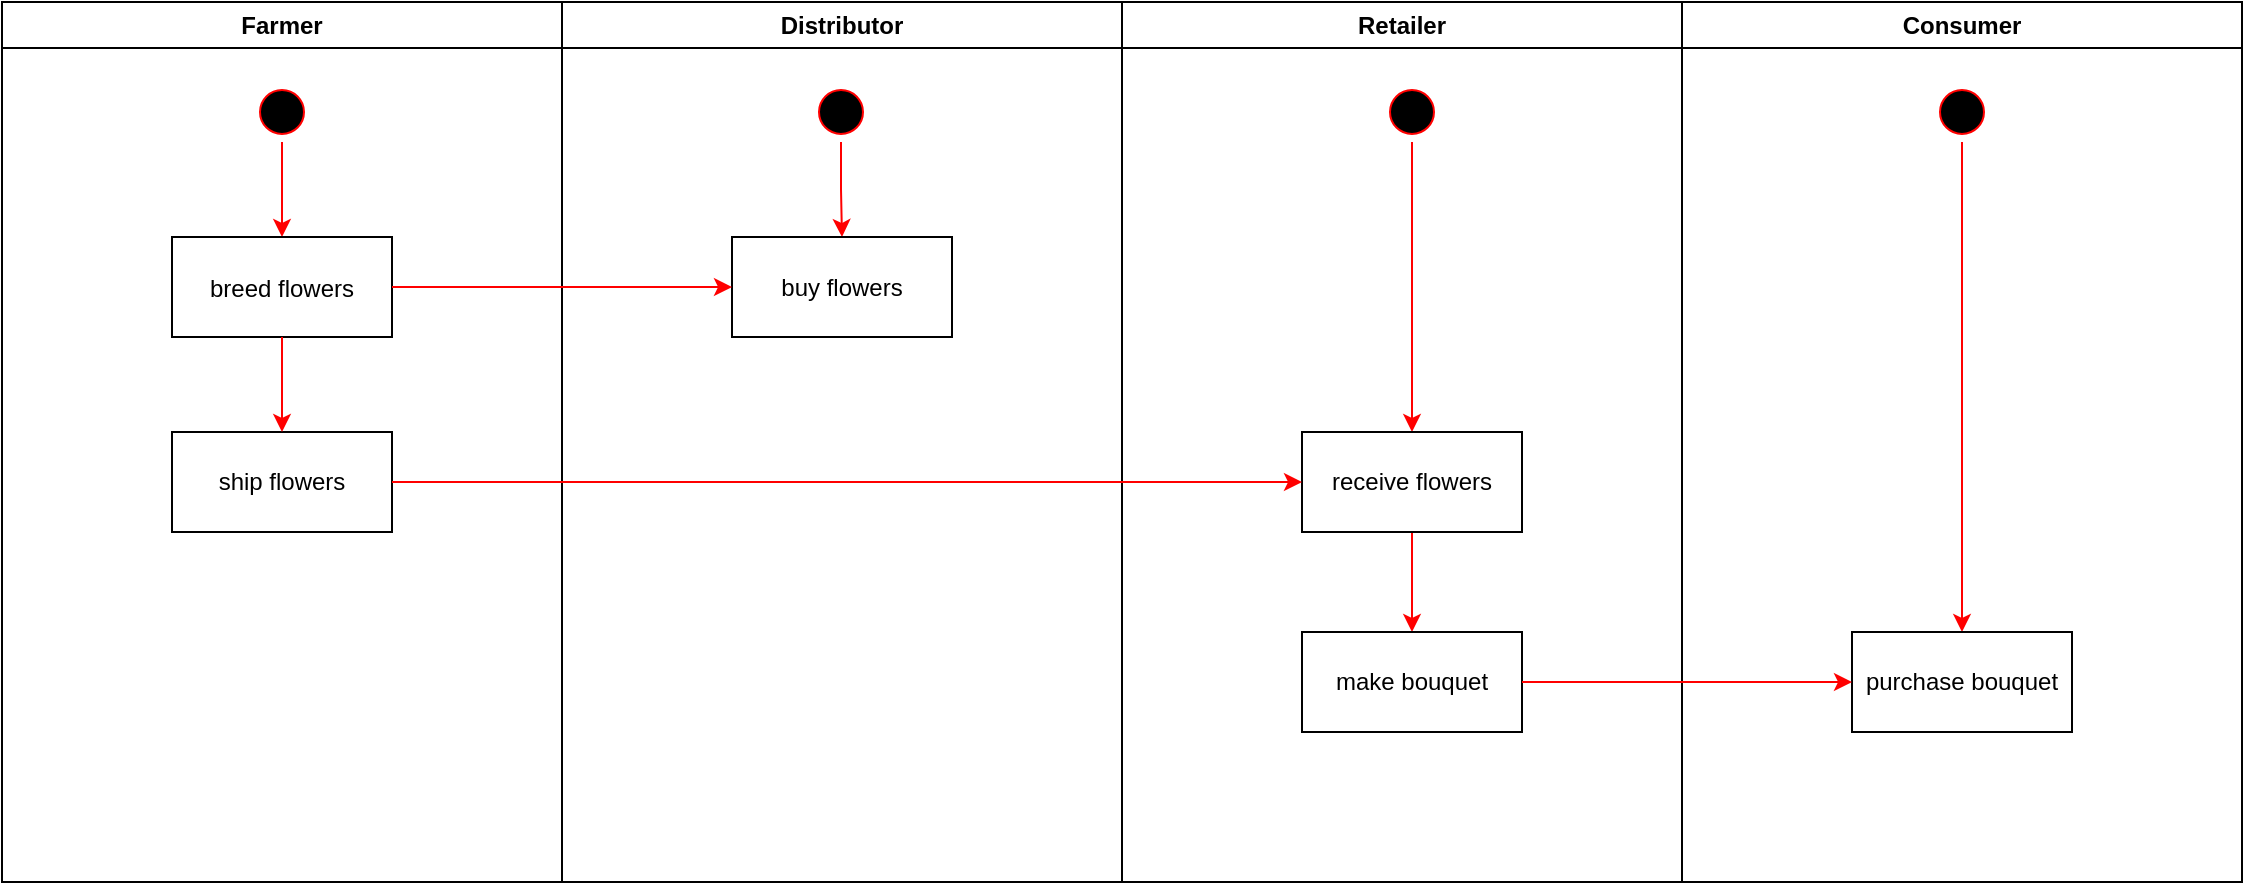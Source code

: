 <mxfile version="10.6.5" type="google"><diagram name="Page-1" id="e7e014a7-5840-1c2e-5031-d8a46d1fe8dd"><mxGraphModel dx="918" dy="625" grid="1" gridSize="10" guides="1" tooltips="1" connect="1" arrows="1" fold="1" page="1" pageScale="1" pageWidth="1169" pageHeight="826" background="#ffffff" math="0" shadow="0"><root><mxCell id="0"/><mxCell id="1" parent="0"/><mxCell id="2" value="Farmer" style="swimlane;whiteSpace=wrap" parent="1" vertex="1"><mxGeometry x="40" y="120" width="280" height="440" as="geometry"/></mxCell><mxCell id="uy5NUJ3Wlpkd78Hx0WO5-53" style="edgeStyle=orthogonalEdgeStyle;rounded=0;orthogonalLoop=1;jettySize=auto;html=1;exitX=0.5;exitY=1;exitDx=0;exitDy=0;entryX=0.5;entryY=0;entryDx=0;entryDy=0;strokeColor=#FF0000;" parent="2" source="5" target="7" edge="1"><mxGeometry relative="1" as="geometry"/></mxCell><mxCell id="5" value="" style="ellipse;shape=startState;fillColor=#000000;strokeColor=#ff0000;" parent="2" vertex="1"><mxGeometry x="125" y="40" width="30" height="30" as="geometry"/></mxCell><mxCell id="7" value="breed flowers" style="" parent="2" vertex="1"><mxGeometry x="85" y="117.5" width="110" height="50" as="geometry"/></mxCell><mxCell id="uy5NUJ3Wlpkd78Hx0WO5-59" value="ship flowers" style="rounded=0;whiteSpace=wrap;html=1;" parent="2" vertex="1"><mxGeometry x="85" y="215" width="110" height="50" as="geometry"/></mxCell><mxCell id="uy5NUJ3Wlpkd78Hx0WO5-60" style="edgeStyle=orthogonalEdgeStyle;rounded=0;orthogonalLoop=1;jettySize=auto;html=1;exitX=0.5;exitY=1;exitDx=0;exitDy=0;entryX=0.5;entryY=0;entryDx=0;entryDy=0;strokeColor=#FF0000;" parent="2" source="7" target="uy5NUJ3Wlpkd78Hx0WO5-59" edge="1"><mxGeometry relative="1" as="geometry"/></mxCell><mxCell id="3" value="Distributor" style="swimlane;whiteSpace=wrap" parent="1" vertex="1"><mxGeometry x="320" y="120" width="280" height="440" as="geometry"/></mxCell><mxCell id="uy5NUJ3Wlpkd78Hx0WO5-58" style="edgeStyle=orthogonalEdgeStyle;rounded=0;orthogonalLoop=1;jettySize=auto;html=1;exitX=0.5;exitY=1;exitDx=0;exitDy=0;entryX=0.5;entryY=0;entryDx=0;entryDy=0;strokeColor=#FF0000;" parent="3" source="13" target="uy5NUJ3Wlpkd78Hx0WO5-55" edge="1"><mxGeometry relative="1" as="geometry"/></mxCell><mxCell id="13" value="" style="ellipse;shape=startState;fillColor=#000000;strokeColor=#ff0000;" parent="3" vertex="1"><mxGeometry x="124.5" y="40" width="30" height="30" as="geometry"/></mxCell><mxCell id="uy5NUJ3Wlpkd78Hx0WO5-55" value="buy flowers" style="rounded=0;whiteSpace=wrap;html=1;" parent="3" vertex="1"><mxGeometry x="85" y="117.5" width="110" height="50" as="geometry"/></mxCell><mxCell id="4" value="Retailer" style="swimlane;whiteSpace=wrap" parent="1" vertex="1"><mxGeometry x="600" y="120" width="280" height="440" as="geometry"><mxRectangle x="724.5" y="128" width="70" height="23" as="alternateBounds"/></mxGeometry></mxCell><mxCell id="uy5NUJ3Wlpkd78Hx0WO5-65" style="edgeStyle=orthogonalEdgeStyle;rounded=0;orthogonalLoop=1;jettySize=auto;html=1;exitX=0.5;exitY=1;exitDx=0;exitDy=0;entryX=0.5;entryY=0;entryDx=0;entryDy=0;strokeColor=#FF0000;" parent="4" source="uy5NUJ3Wlpkd78Hx0WO5-61" target="uy5NUJ3Wlpkd78Hx0WO5-62" edge="1"><mxGeometry relative="1" as="geometry"/></mxCell><mxCell id="uy5NUJ3Wlpkd78Hx0WO5-61" value="" style="ellipse;shape=startState;fillColor=#000000;strokeColor=#ff0000;" parent="4" vertex="1"><mxGeometry x="130" y="40" width="30" height="30" as="geometry"/></mxCell><mxCell id="uy5NUJ3Wlpkd78Hx0WO5-67" style="edgeStyle=orthogonalEdgeStyle;rounded=0;orthogonalLoop=1;jettySize=auto;html=1;exitX=0.5;exitY=1;exitDx=0;exitDy=0;entryX=0.5;entryY=0;entryDx=0;entryDy=0;strokeColor=#FF0000;" parent="4" source="uy5NUJ3Wlpkd78Hx0WO5-62" target="uy5NUJ3Wlpkd78Hx0WO5-66" edge="1"><mxGeometry relative="1" as="geometry"/></mxCell><mxCell id="uy5NUJ3Wlpkd78Hx0WO5-62" value="receive flowers" style="rounded=0;whiteSpace=wrap;html=1;" parent="4" vertex="1"><mxGeometry x="90" y="215" width="110" height="50" as="geometry"/></mxCell><mxCell id="uy5NUJ3Wlpkd78Hx0WO5-66" value="make bouquet" style="rounded=0;whiteSpace=wrap;html=1;" parent="4" vertex="1"><mxGeometry x="90" y="315" width="110" height="50" as="geometry"/></mxCell><mxCell id="uy5NUJ3Wlpkd78Hx0WO5-42" value="Consumer" style="swimlane;whiteSpace=wrap" parent="1" vertex="1"><mxGeometry x="880" y="120" width="280" height="440" as="geometry"/></mxCell><mxCell id="uy5NUJ3Wlpkd78Hx0WO5-72" style="edgeStyle=orthogonalEdgeStyle;rounded=0;orthogonalLoop=1;jettySize=auto;html=1;exitX=0.5;exitY=1;exitDx=0;exitDy=0;strokeColor=#FF0000;" parent="uy5NUJ3Wlpkd78Hx0WO5-42" source="uy5NUJ3Wlpkd78Hx0WO5-70" target="uy5NUJ3Wlpkd78Hx0WO5-71" edge="1"><mxGeometry relative="1" as="geometry"/></mxCell><mxCell id="uy5NUJ3Wlpkd78Hx0WO5-70" value="" style="ellipse;shape=startState;fillColor=#000000;strokeColor=#ff0000;" parent="uy5NUJ3Wlpkd78Hx0WO5-42" vertex="1"><mxGeometry x="125" y="40" width="30" height="30" as="geometry"/></mxCell><mxCell id="uy5NUJ3Wlpkd78Hx0WO5-71" value="purchase bouquet" style="rounded=0;whiteSpace=wrap;html=1;" parent="uy5NUJ3Wlpkd78Hx0WO5-42" vertex="1"><mxGeometry x="85" y="315" width="110" height="50" as="geometry"/></mxCell><mxCell id="uy5NUJ3Wlpkd78Hx0WO5-64" style="edgeStyle=orthogonalEdgeStyle;rounded=0;orthogonalLoop=1;jettySize=auto;html=1;exitX=1;exitY=0.5;exitDx=0;exitDy=0;entryX=0;entryY=0.5;entryDx=0;entryDy=0;strokeColor=#FF0000;" parent="1" source="uy5NUJ3Wlpkd78Hx0WO5-59" target="uy5NUJ3Wlpkd78Hx0WO5-62" edge="1"><mxGeometry relative="1" as="geometry"/></mxCell><mxCell id="uy5NUJ3Wlpkd78Hx0WO5-73" style="edgeStyle=orthogonalEdgeStyle;rounded=0;orthogonalLoop=1;jettySize=auto;html=1;exitX=1;exitY=0.5;exitDx=0;exitDy=0;entryX=0;entryY=0.5;entryDx=0;entryDy=0;strokeColor=#FF0000;" parent="1" source="uy5NUJ3Wlpkd78Hx0WO5-66" target="uy5NUJ3Wlpkd78Hx0WO5-71" edge="1"><mxGeometry relative="1" as="geometry"><mxPoint x="800" y="673" as="sourcePoint"/></mxGeometry></mxCell><mxCell id="2y_XbSJhx6dAoVRfDhxf-13" style="edgeStyle=orthogonalEdgeStyle;rounded=0;orthogonalLoop=1;jettySize=auto;html=1;entryX=0;entryY=0.5;entryDx=0;entryDy=0;fillColor=#e51400;strokeColor=#FF0000;" edge="1" parent="1" source="7" target="uy5NUJ3Wlpkd78Hx0WO5-55"><mxGeometry relative="1" as="geometry"/></mxCell></root></mxGraphModel></diagram></mxfile>